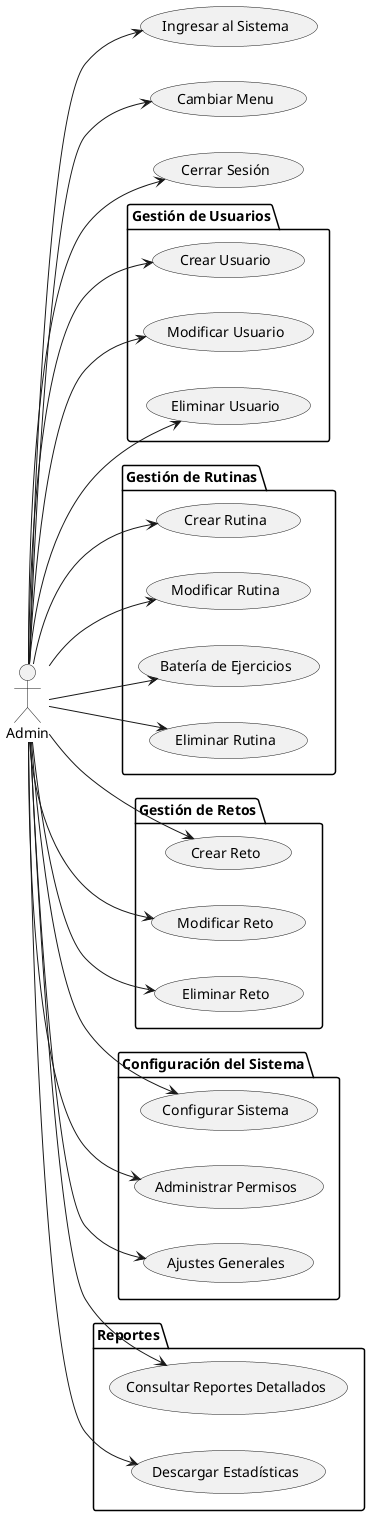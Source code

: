 @startuml CdU_Admin
left to right direction

actor Admin

usecase "Ingresar al Sistema" as IngresarAlSistema
usecase "Cambiar Menu" as CambiarMenu
usecase "Cerrar Sesión" as CerrarSesion

package "Gestión de Usuarios" {
    usecase "Crear Usuario" as CrearUsuario
    usecase "Modificar Usuario" as ModificarUsuario
    usecase "Eliminar Usuario" as EliminarUsuario
}

package "Gestión de Rutinas" {
    usecase "Crear Rutina" as CrearRutina
    usecase "Modificar Rutina" as ModificarRutina
    usecase "Batería de Ejercicios" as BateriaEjercicios
    usecase "Eliminar Rutina" as EliminarRutina
}

package "Gestión de Retos" {
    usecase "Crear Reto" as CrearReto
    usecase "Modificar Reto" as ModificarReto
    usecase "Eliminar Reto" as EliminarReto
}

package "Configuración del Sistema" {
    usecase "Configurar Sistema" as ConfigurarSistema
    usecase "Administrar Permisos" as AdministrarPermisos
    usecase "Ajustes Generales" as AjustesGenerales
}

package "Reportes" {
    usecase "Consultar Reportes Detallados" as ConsultarReportes
    usecase "Descargar Estadísticas" as DescargarEstadisticas

package "Gestión de Usuarios" {
    usecase "Crear Usuario" as CrearUsuario
    usecase "Modificar Usuario" as ModificarUsuario
    usecase "Eliminar Usuario" as EliminarUsuario
}

package "Gestión de Rutinas" {
    usecase "Crear Rutina" as CrearRutina
    usecase "Modificar Rutina" as ModificarRutina
    usecase "Batería de Ejercicios" as BateriaEjercicios
}

package "Gestión de Retos" {
    usecase "Crear Reto" as CrearReto
    usecase "Modificar Reto" as ModificarReto
    usecase "Eliminar Reto" as EliminarReto
}

package "Configuración del Sistema" {
    usecase "Configurar Sistema" as ConfigurarSistema
    usecase "Administrar Permisos" as AdministrarPermisos
    usecase "Ajustes Generales" as AjustesGenerales
}

package "Reportes" {
    usecase "Consultar Reportes Detallados" as ConsultarReportes
    usecase "Descargar Estadísticas" as DescargarEstadisticas
}




Admin --> CrearUsuario
Admin --> ModificarUsuario
Admin --> EliminarUsuario
Admin --> CrearRutina
Admin --> ModificarRutina
Admin --> BateriaEjercicios
Admin --> EliminarRutina
Admin --> CrearReto
Admin --> ModificarReto
Admin --> EliminarReto
Admin --> ConfigurarSistema
Admin --> AdministrarPermisos
Admin --> AjustesGenerales
Admin --> ConsultarReportes
Admin --> DescargarEstadisticas
Admin --> CerrarSesion
Admin --> CambiarMenu
Admin --> IngresarAlSistema

@enduml

}


